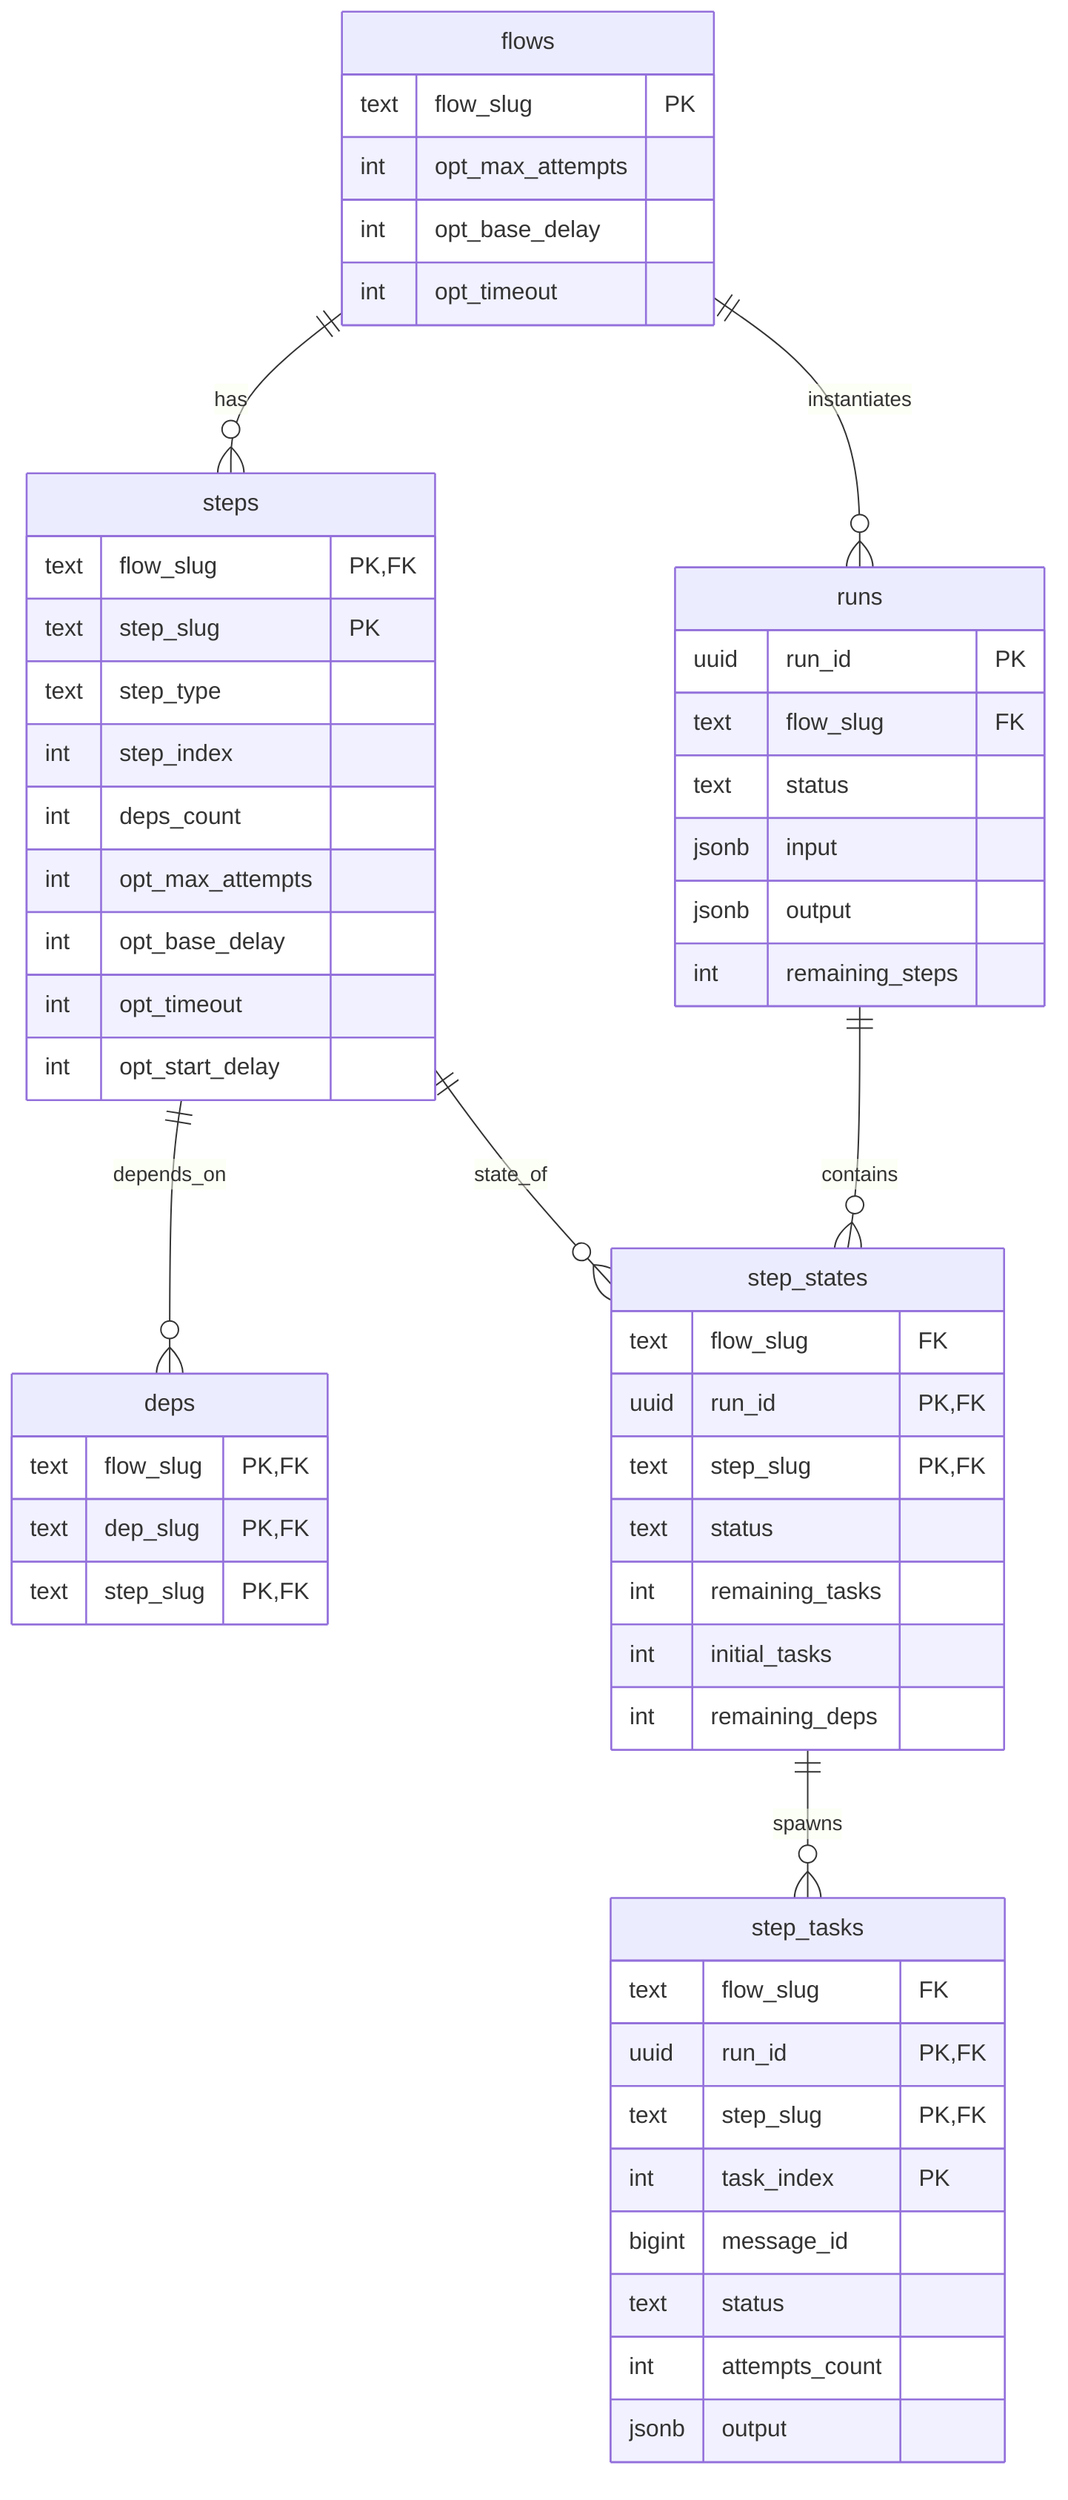erDiagram
    flows ||--o{ steps : "has"
    flows ||--o{ runs : "instantiates"

    steps ||--o{ deps : "depends_on"
    steps ||--o{ step_states : "state_of"

    runs ||--o{ step_states : "contains"

    step_states ||--o{ step_tasks : "spawns"

    flows {
        text flow_slug PK
        int opt_max_attempts
        int opt_base_delay
        int opt_timeout
    }

    steps {
        text flow_slug PK,FK
        text step_slug PK
        text step_type
        int step_index
        int deps_count
        int opt_max_attempts
        int opt_base_delay
        int opt_timeout
        int opt_start_delay
    }

    deps {
        text flow_slug PK,FK
        text dep_slug PK,FK
        text step_slug PK,FK
    }

    runs {
        uuid run_id PK
        text flow_slug FK
        text status
        jsonb input
        jsonb output
        int remaining_steps
    }

    step_states {
        text flow_slug FK
        uuid run_id PK,FK
        text step_slug PK,FK
        text status
        int remaining_tasks
        int initial_tasks
        int remaining_deps
    }

    step_tasks {
        text flow_slug FK
        uuid run_id PK,FK
        text step_slug PK,FK
        int task_index PK
        bigint message_id
        text status
        int attempts_count
        jsonb output
    }